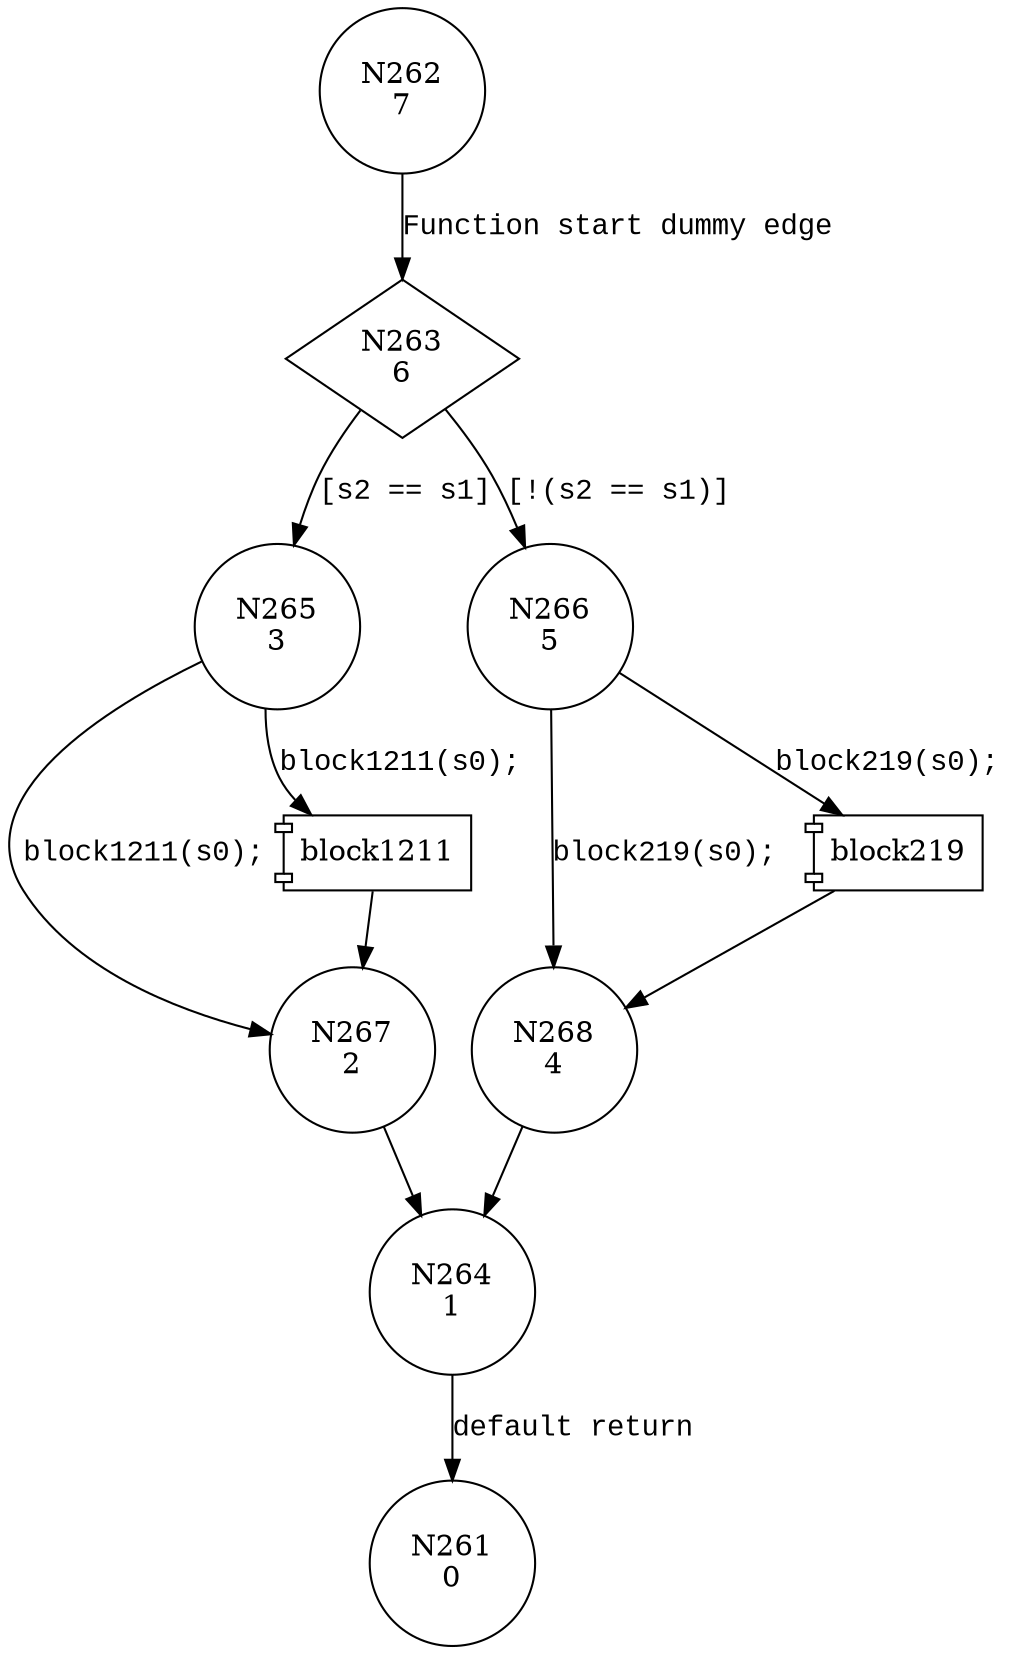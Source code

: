 digraph jump208 {
263 [shape="diamond" label="N263\n6"]
265 [shape="circle" label="N265\n3"]
266 [shape="circle" label="N266\n5"]
268 [shape="circle" label="N268\n4"]
264 [shape="circle" label="N264\n1"]
261 [shape="circle" label="N261\n0"]
267 [shape="circle" label="N267\n2"]
262 [shape="circle" label="N262\n7"]
263 -> 265 [label="[s2 == s1]" fontname="Courier New"]
263 -> 266 [label="[!(s2 == s1)]" fontname="Courier New"]
100343 [shape="component" label="block219"]
266 -> 100343 [label="block219(s0);" fontname="Courier New"]
100343 -> 268 [label="" fontname="Courier New"]
266 -> 268 [label="block219(s0);" fontname="Courier New"]
268 -> 264 [label="" fontname="Courier New"]
264 -> 261 [label="default return" fontname="Courier New"]
100344 [shape="component" label="block1211"]
265 -> 100344 [label="block1211(s0);" fontname="Courier New"]
100344 -> 267 [label="" fontname="Courier New"]
265 -> 267 [label="block1211(s0);" fontname="Courier New"]
267 -> 264 [label="" fontname="Courier New"]
262 -> 263 [label="Function start dummy edge" fontname="Courier New"]
}
